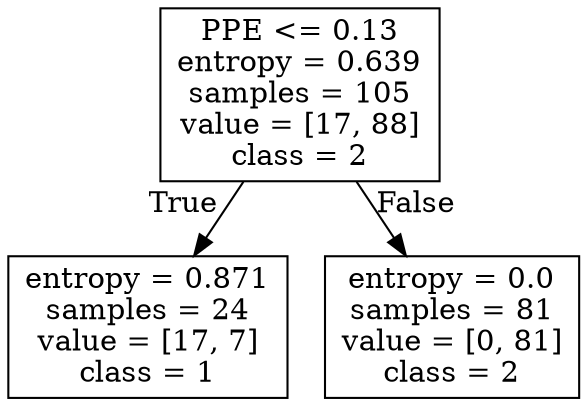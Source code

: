 digraph Tree {
node [shape=box] ;
0 [label="PPE <= 0.13\nentropy = 0.639\nsamples = 105\nvalue = [17, 88]\nclass = 2"] ;
1 [label="entropy = 0.871\nsamples = 24\nvalue = [17, 7]\nclass = 1"] ;
0 -> 1 [labeldistance=2.5, labelangle=45, headlabel="True"] ;
2 [label="entropy = 0.0\nsamples = 81\nvalue = [0, 81]\nclass = 2"] ;
0 -> 2 [labeldistance=2.5, labelangle=-45, headlabel="False"] ;
}